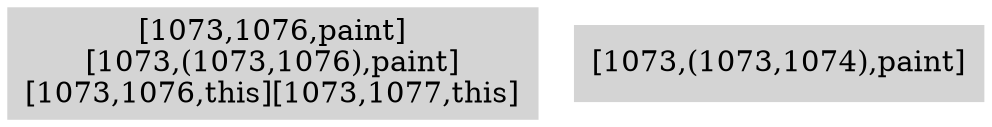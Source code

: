 digraph { 
3859 [shape=box,style=filled,color=".0 .0 .83",label="[1073,1076,paint]\n[1073,(1073,1076),paint]\n[1073,1076,this][1073,1077,this]"];
3860 [shape=box,style=filled,color=".0 .0 .83",label="[1073,(1073,1074),paint]"];
}